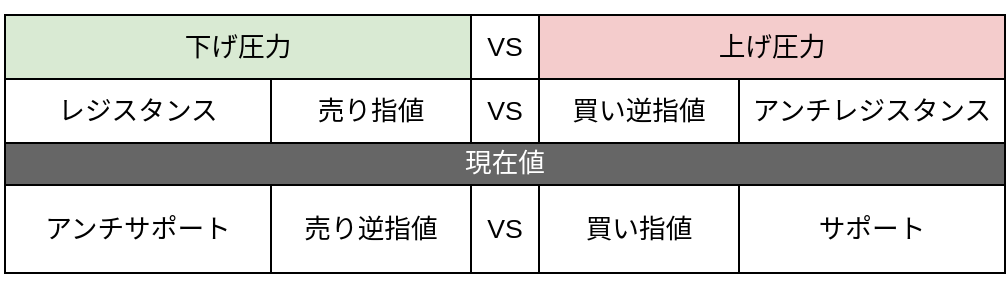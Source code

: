 <mxfile>
    <diagram id="hXoN1m0Zi9nMQUaNymvD" name="Page-1">
        <mxGraphModel dx="1386" dy="779" grid="1" gridSize="10" guides="1" tooltips="1" connect="1" arrows="1" fold="1" page="1" pageScale="1" pageWidth="1169" pageHeight="827" math="0" shadow="0">
            <root>
                <mxCell id="0"/>
                <mxCell id="1" parent="0"/>
                <UserObject label="&lt;table xmlns=&quot;http://www.w3.org/1999/xhtml&quot; cellspacing=&quot;0&quot; cellpadding=&quot;0&quot; dir=&quot;ltr&quot; border=&quot;1&quot; style=&quot;table-layout:fixed;font-size:10pt;font-family:Arial;width:0px;border-collapse:collapse;border:none&quot; data-sheets-root=&quot;1&quot; data-sheets-baot=&quot;1&quot;&gt;&lt;colgroup&gt;&lt;col width=&quot;133&quot;&gt;&lt;col width=&quot;100&quot;&gt;&lt;col width=&quot;34&quot;&gt;&lt;col width=&quot;100&quot;&gt;&lt;col width=&quot;133&quot;&gt;&lt;/colgroup&gt;&lt;tbody&gt;&lt;tr style=&quot;height:32px;&quot;&gt;&lt;td style=&quot;border-top:1px solid #000000;border-right:1px solid #000000;border-bottom:1px solid #000000;border-left:1px solid #000000;overflow:hidden;padding:2px 3px 2px 3px;vertical-align:middle;background-color:#d9ead3;text-align:center;&quot; rowspan=&quot;1&quot; colspan=&quot;2&quot;&gt;下げ圧力&lt;/td&gt;&lt;td style=&quot;border-top:1px solid #000000;border-right:1px solid #000000;border-bottom:1px solid #000000;overflow:hidden;padding:2px 3px 2px 3px;vertical-align:middle;background-color:#ffffff;text-align:center;&quot;&gt;VS&lt;/td&gt;&lt;td style=&quot;border-top:1px solid #000000;border-right:1px solid #000000;border-bottom:1px solid #000000;overflow:hidden;padding:2px 3px 2px 3px;vertical-align:middle;background-color:#f4cccc;text-align:center;&quot; rowspan=&quot;1&quot; colspan=&quot;2&quot;&gt;上げ圧力&lt;/td&gt;&lt;/tr&gt;&lt;tr style=&quot;height:32px;&quot;&gt;&lt;td style=&quot;border-right:1px solid #000000;border-bottom:1px solid #000000;border-left:1px solid #000000;overflow:hidden;padding:2px 3px 2px 3px;vertical-align:middle;background-color:#ffffff;text-align:center;&quot;&gt;レジスタンス&lt;/td&gt;&lt;td style=&quot;border-right:1px solid #000000;border-bottom:1px solid #000000;overflow:hidden;padding:2px 3px 2px 3px;vertical-align:middle;background-color:#ffffff;text-align:center;&quot;&gt;売り指値&lt;/td&gt;&lt;td style=&quot;border-right:1px solid #000000;border-bottom:1px solid #000000;overflow:hidden;padding:2px 3px 2px 3px;vertical-align:middle;background-color:#ffffff;text-align:center;&quot;&gt;VS&lt;/td&gt;&lt;td style=&quot;border-right:1px solid #000000;border-bottom:1px solid #000000;overflow:hidden;padding:2px 3px 2px 3px;vertical-align:middle;background-color:#ffffff;text-align:center;&quot;&gt;買い逆指値&lt;/td&gt;&lt;td style=&quot;border-right:1px solid #000000;border-bottom:1px solid #000000;overflow:hidden;padding:2px 3px 2px 3px;vertical-align:middle;background-color:#ffffff;text-align:center;&quot;&gt;アンチレジスタンス&lt;/td&gt;&lt;/tr&gt;&lt;tr style=&quot;height:21px;&quot;&gt;&lt;td style=&quot;border-right:1px solid #000000;border-bottom:1px solid #000000;border-left:1px solid #000000;overflow:hidden;padding:2px 3px 2px 3px;vertical-align:middle;background-color:#666666;color:#ffffff;text-align:center;&quot; rowspan=&quot;1&quot; colspan=&quot;5&quot;&gt;現在値&lt;/td&gt;&lt;/tr&gt;&lt;tr style=&quot;height:44px;&quot;&gt;&lt;td style=&quot;border-right:1px solid #000000;border-bottom:1px solid #000000;border-left:1px solid #000000;overflow:hidden;padding:2px 3px 2px 3px;vertical-align:middle;background-color:#ffffff;text-align:center;&quot;&gt;アンチサポート&lt;/td&gt;&lt;td style=&quot;border-right:1px solid #000000;border-bottom:1px solid #000000;overflow:hidden;padding:2px 3px 2px 3px;vertical-align:middle;background-color:#ffffff;text-align:center;&quot;&gt;売り逆指値&lt;/td&gt;&lt;td style=&quot;border-right:1px solid #000000;border-bottom:1px solid #000000;overflow:hidden;padding:2px 3px 2px 3px;vertical-align:middle;background-color:#ffffff;text-align:center;&quot;&gt;VS&lt;/td&gt;&lt;td style=&quot;border-right:1px solid #000000;border-bottom:1px solid #000000;overflow:hidden;padding:2px 3px 2px 3px;vertical-align:middle;background-color:#ffffff;text-align:center;&quot;&gt;買い指値&lt;/td&gt;&lt;td style=&quot;border-right:1px solid #000000;border-bottom:1px solid #000000;overflow:hidden;padding:2px 3px 2px 3px;vertical-align:middle;background-color:#ffffff;text-align:center;&quot;&gt;サポート&lt;/td&gt;&lt;/tr&gt;&lt;/tbody&gt;&lt;/table&gt;" link="&lt;table xmlns=&quot;http://www.w3.org/1999/xhtml&quot; cellspacing=&quot;0&quot; cellpadding=&quot;0&quot; dir=&quot;ltr&quot; border=&quot;1&quot; style=&quot;table-layout:fixed;font-size:10pt;font-family:Arial;width:0px;border-collapse:collapse;border:none&quot; data-sheets-root=&quot;1&quot; data-sheets-baot=&quot;1&quot;&gt;&lt;colgroup&gt;&lt;col width=&quot;133&quot;&gt;&lt;col width=&quot;100&quot;&gt;&lt;col width=&quot;34&quot;&gt;&lt;col width=&quot;100&quot;&gt;&lt;col width=&quot;133&quot;&gt;&lt;/colgroup&gt;&lt;tbody&gt;&lt;tr style=&quot;height:32px;&quot;&gt;&lt;td style=&quot;border-top:1px solid #000000;border-right:1px solid #000000;border-bottom:1px solid #000000;border-left:1px solid #000000;overflow:hidden;padding:2px 3px 2px 3px;vertical-align:middle;background-color:#d9ead3;text-align:center;&quot; rowspan=&quot;1&quot; colspan=&quot;2&quot;&gt;下げ圧力&lt;/td&gt;&lt;td style=&quot;border-top:1px solid #000000;border-right:1px solid #000000;border-bottom:1px solid #000000;overflow:hidden;padding:2px 3px 2px 3px;vertical-align:middle;background-color:#ffffff;text-align:center;&quot;&gt;VS&lt;/td&gt;&lt;td style=&quot;border-top:1px solid #000000;border-right:1px solid #000000;border-bottom:1px solid #000000;overflow:hidden;padding:2px 3px 2px 3px;vertical-align:middle;background-color:#f4cccc;text-align:center;&quot; rowspan=&quot;1&quot; colspan=&quot;2&quot;&gt;上げ圧力&lt;/td&gt;&lt;/tr&gt;&lt;tr style=&quot;height:32px;&quot;&gt;&lt;td style=&quot;border-right:1px solid #000000;border-bottom:1px solid #000000;border-left:1px solid #000000;overflow:hidden;padding:2px 3px 2px 3px;vertical-align:middle;background-color:#ffffff;text-align:center;&quot;&gt;レジスタンス&lt;/td&gt;&lt;td style=&quot;border-right:1px solid #000000;border-bottom:1px solid #000000;overflow:hidden;padding:2px 3px 2px 3px;vertical-align:middle;background-color:#ffffff;text-align:center;&quot;&gt;売り指値&lt;/td&gt;&lt;td style=&quot;border-right:1px solid #000000;border-bottom:1px solid #000000;overflow:hidden;padding:2px 3px 2px 3px;vertical-align:middle;background-color:#ffffff;text-align:center;&quot;&gt;VS&lt;/td&gt;&lt;td style=&quot;border-right:1px solid #000000;border-bottom:1px solid #000000;overflow:hidden;padding:2px 3px 2px 3px;vertical-align:middle;background-color:#ffffff;text-align:center;&quot;&gt;買い逆指値&lt;/td&gt;&lt;td style=&quot;border-right:1px solid #000000;border-bottom:1px solid #000000;overflow:hidden;padding:2px 3px 2px 3px;vertical-align:middle;background-color:#ffffff;text-align:center;&quot;&gt;アンチレジスタンス&lt;/td&gt;&lt;/tr&gt;&lt;tr style=&quot;height:21px;&quot;&gt;&lt;td style=&quot;border-right:1px solid #000000;border-bottom:1px solid #000000;border-left:1px solid #000000;overflow:hidden;padding:2px 3px 2px 3px;vertical-align:middle;background-color:#666666;color:#ffffff;text-align:center;&quot; rowspan=&quot;1&quot; colspan=&quot;5&quot;&gt;現在値&lt;/td&gt;&lt;/tr&gt;&lt;tr style=&quot;height:44px;&quot;&gt;&lt;td style=&quot;border-right:1px solid #000000;border-bottom:1px solid #000000;border-left:1px solid #000000;overflow:hidden;padding:2px 3px 2px 3px;vertical-align:middle;background-color:#ffffff;text-align:center;&quot;&gt;アンチサポート&lt;/td&gt;&lt;td style=&quot;border-right:1px solid #000000;border-bottom:1px solid #000000;overflow:hidden;padding:2px 3px 2px 3px;vertical-align:middle;background-color:#ffffff;text-align:center;&quot;&gt;売り逆指値&lt;/td&gt;&lt;td style=&quot;border-right:1px solid #000000;border-bottom:1px solid #000000;overflow:hidden;padding:2px 3px 2px 3px;vertical-align:middle;background-color:#ffffff;text-align:center;&quot;&gt;VS&lt;/td&gt;&lt;td style=&quot;border-right:1px solid #000000;border-bottom:1px solid #000000;overflow:hidden;padding:2px 3px 2px 3px;vertical-align:middle;background-color:#ffffff;text-align:center;&quot;&gt;買い指値&lt;/td&gt;&lt;td style=&quot;border-right:1px solid #000000;border-bottom:1px solid #000000;overflow:hidden;padding:2px 3px 2px 3px;vertical-align:middle;background-color:#ffffff;text-align:center;&quot;&gt;サポート&lt;/td&gt;&lt;/tr&gt;&lt;/tbody&gt;&lt;/table&gt;" id="2">
                    <mxCell style="text;whiteSpace=wrap;html=1;" parent="1" vertex="1">
                        <mxGeometry x="500" y="300" width="500" height="140" as="geometry"/>
                    </mxCell>
                </UserObject>
            </root>
        </mxGraphModel>
    </diagram>
</mxfile>